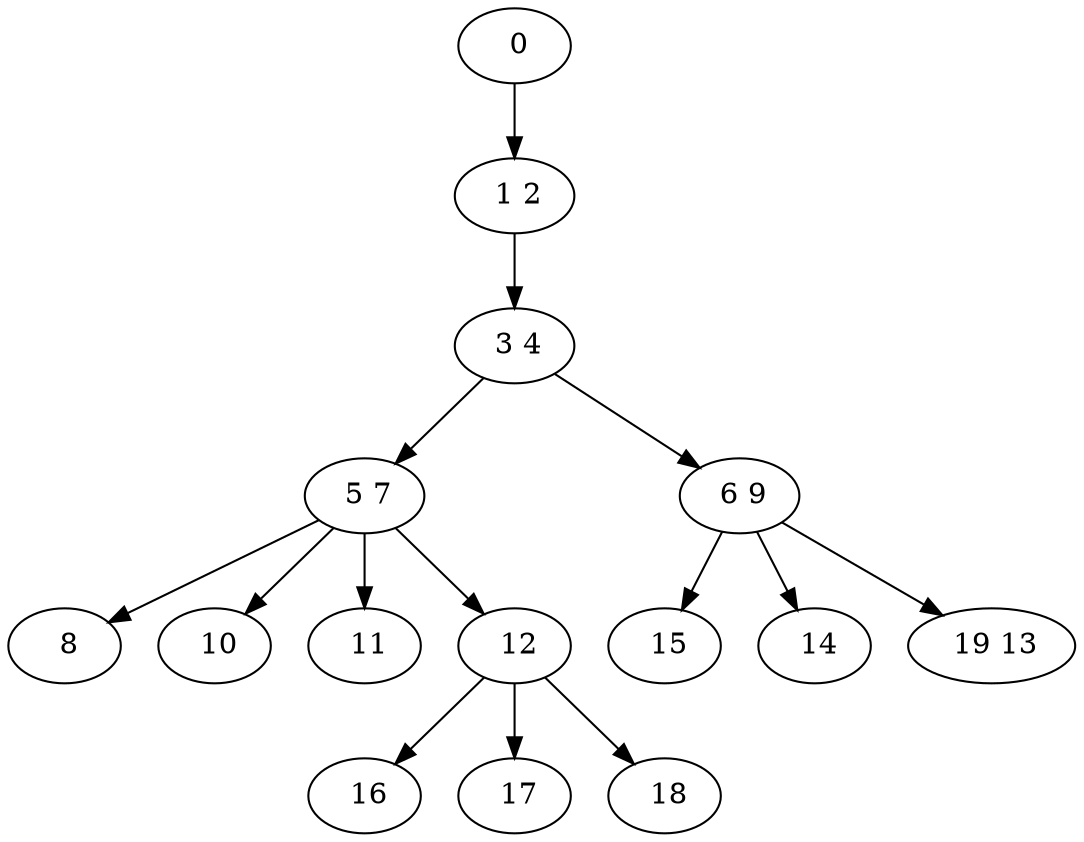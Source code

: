 digraph mytree {
" 5 7" -> " 8";
" 5 7" -> " 10";
" 5 7" -> " 11";
" 5 7" -> " 12";
" 8";
" 15";
" 6 9" -> " 15";
" 6 9" -> " 14";
" 6 9" -> " 19 13";
" 10";
" 11";
" 14";
" 19 13";
" 12" -> " 16";
" 12" -> " 17";
" 12" -> " 18";
" 16";
" 17";
" 18";
" 3 4" -> " 5 7";
" 3 4" -> " 6 9";
" 1 2" -> " 3 4";
" 0" -> " 1 2";
}

